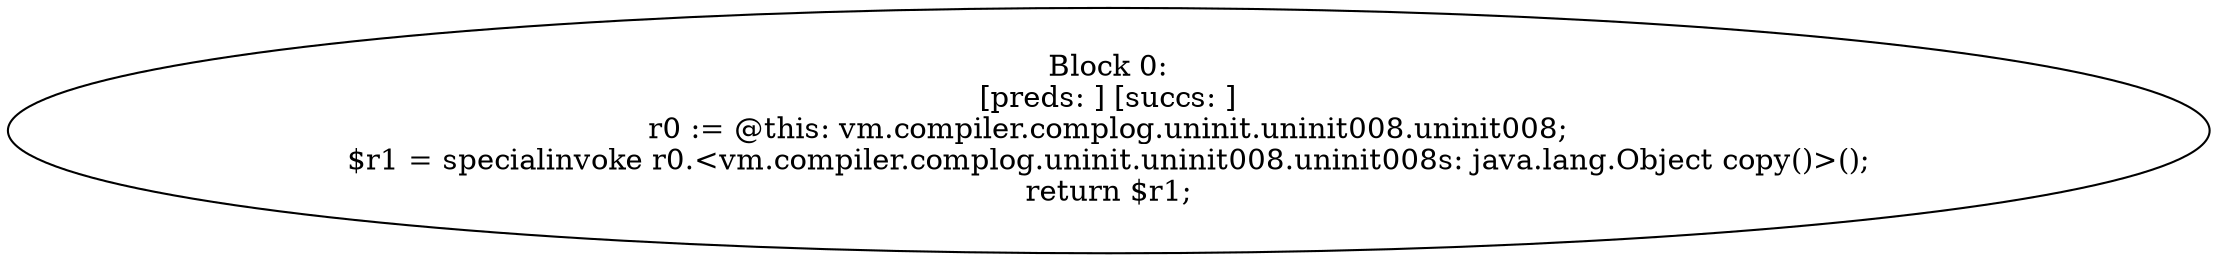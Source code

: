digraph "unitGraph" {
    "Block 0:
[preds: ] [succs: ]
r0 := @this: vm.compiler.complog.uninit.uninit008.uninit008;
$r1 = specialinvoke r0.<vm.compiler.complog.uninit.uninit008.uninit008s: java.lang.Object copy()>();
return $r1;
"
}
